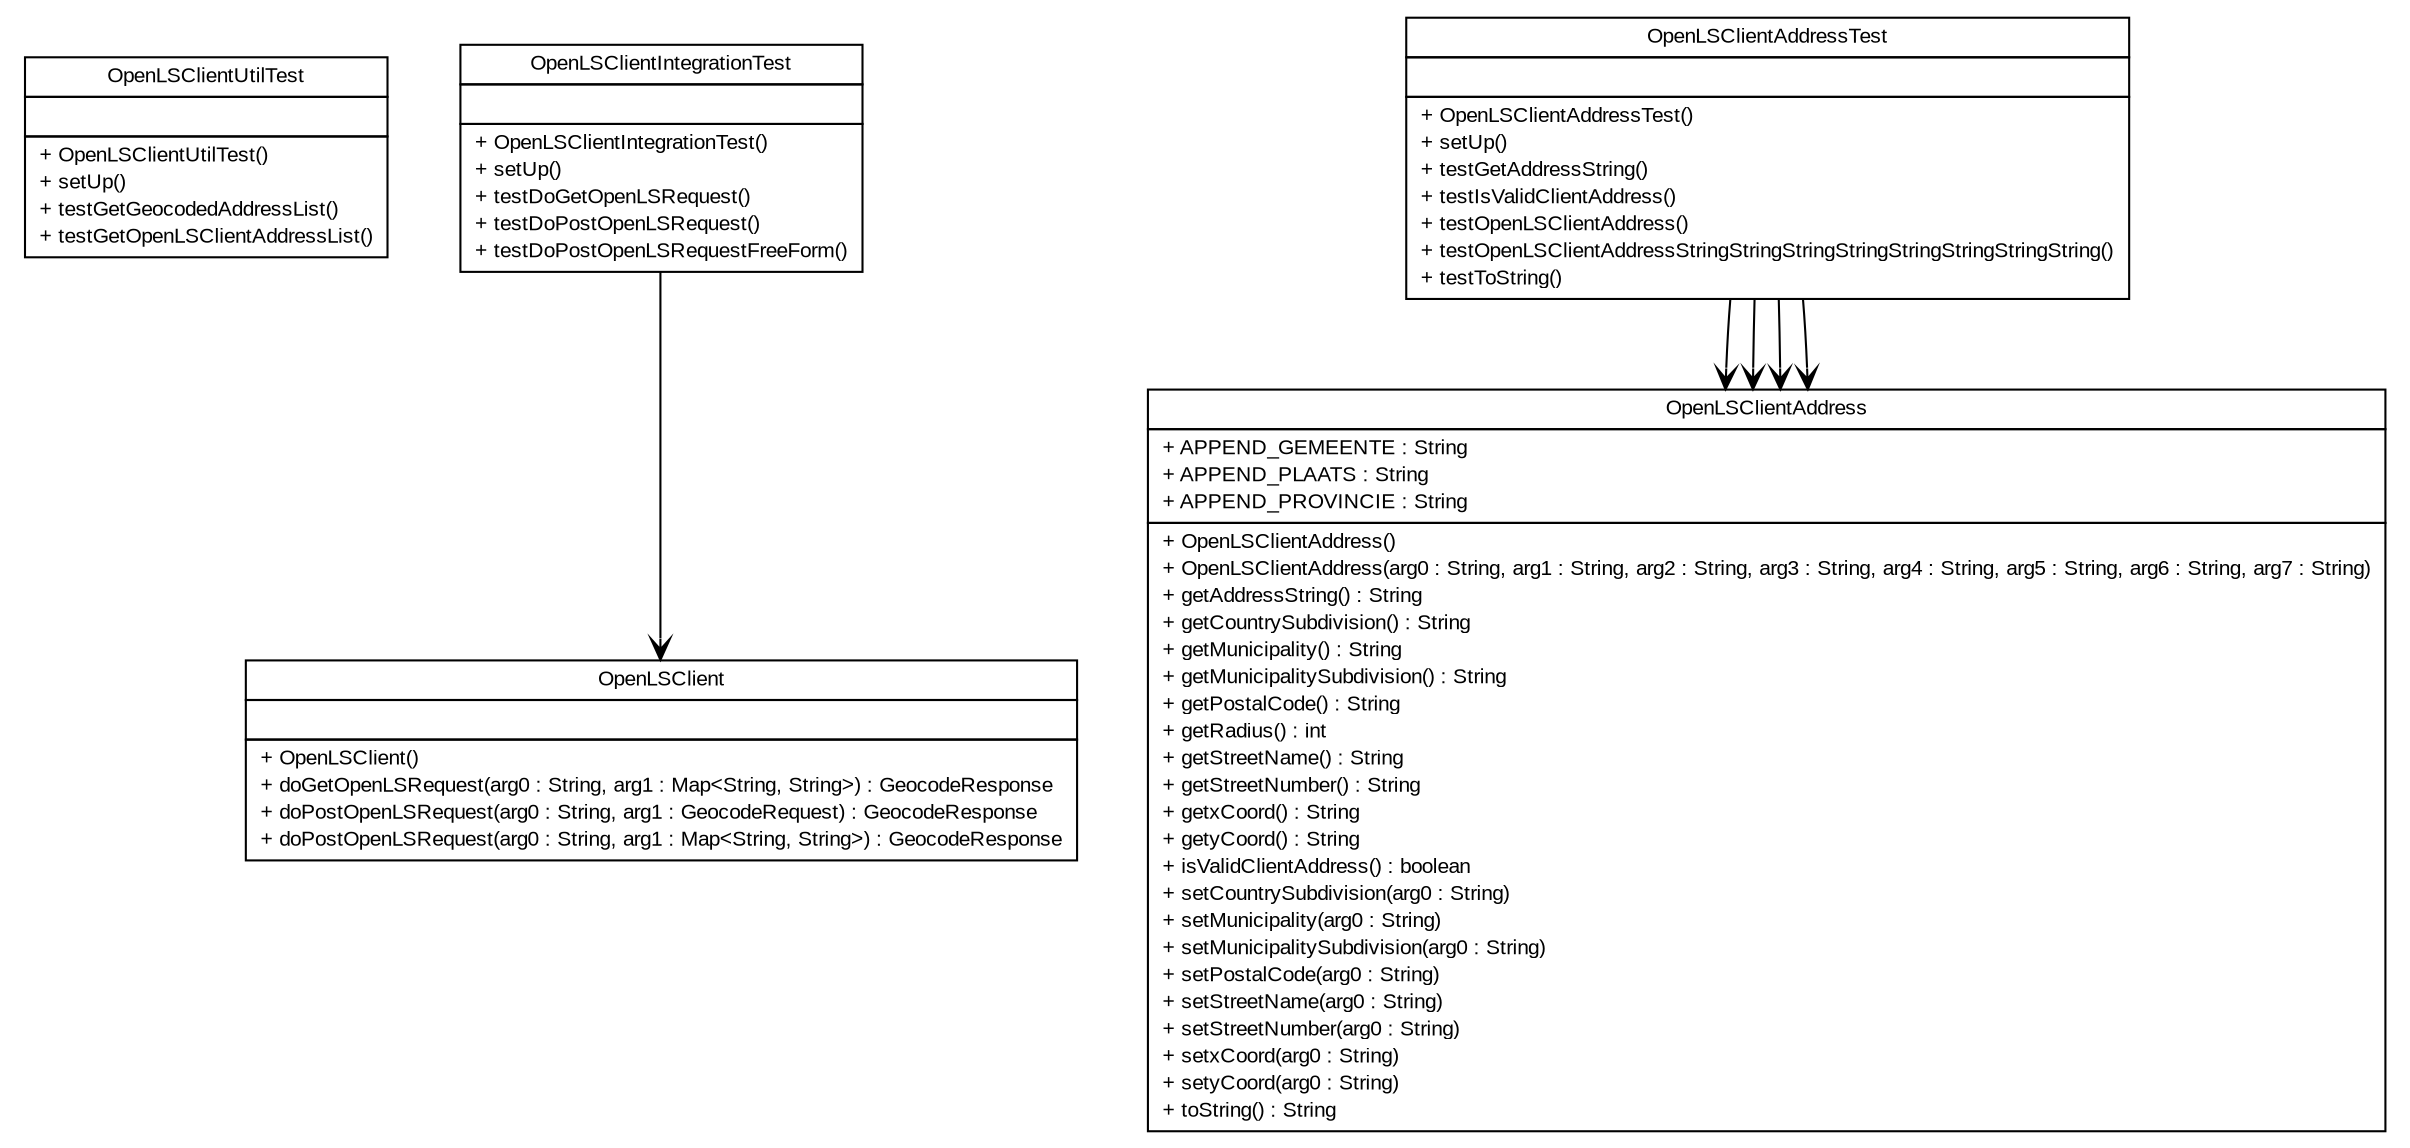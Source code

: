 #!/usr/local/bin/dot
#
# Class diagram 
# Generated by UMLGraph version R5_6 (http://www.umlgraph.org/)
#

digraph G {
	edge [fontname="arial",fontsize=10,labelfontname="arial",labelfontsize=10];
	node [fontname="arial",fontsize=10,shape=plaintext];
	nodesep=0.25;
	ranksep=0.5;
	// nl.mineleni.cbsviewer.servlet.gazetteer.lusclient.OpenLSClientUtilTest
	c23 [label=<<table title="nl.mineleni.cbsviewer.servlet.gazetteer.lusclient.OpenLSClientUtilTest" border="0" cellborder="1" cellspacing="0" cellpadding="2" port="p" href="./OpenLSClientUtilTest.html">
		<tr><td><table border="0" cellspacing="0" cellpadding="1">
<tr><td align="center" balign="center"> OpenLSClientUtilTest </td></tr>
		</table></td></tr>
		<tr><td><table border="0" cellspacing="0" cellpadding="1">
<tr><td align="left" balign="left">  </td></tr>
		</table></td></tr>
		<tr><td><table border="0" cellspacing="0" cellpadding="1">
<tr><td align="left" balign="left"> + OpenLSClientUtilTest() </td></tr>
<tr><td align="left" balign="left"> + setUp() </td></tr>
<tr><td align="left" balign="left"> + testGetGeocodedAddressList() </td></tr>
<tr><td align="left" balign="left"> + testGetOpenLSClientAddressList() </td></tr>
		</table></td></tr>
		</table>>, URL="./OpenLSClientUtilTest.html", fontname="arial", fontcolor="black", fontsize=10.0];
	// nl.mineleni.cbsviewer.servlet.gazetteer.lusclient.OpenLSClientIntegrationTest
	c24 [label=<<table title="nl.mineleni.cbsviewer.servlet.gazetteer.lusclient.OpenLSClientIntegrationTest" border="0" cellborder="1" cellspacing="0" cellpadding="2" port="p" href="./OpenLSClientIntegrationTest.html">
		<tr><td><table border="0" cellspacing="0" cellpadding="1">
<tr><td align="center" balign="center"> OpenLSClientIntegrationTest </td></tr>
		</table></td></tr>
		<tr><td><table border="0" cellspacing="0" cellpadding="1">
<tr><td align="left" balign="left">  </td></tr>
		</table></td></tr>
		<tr><td><table border="0" cellspacing="0" cellpadding="1">
<tr><td align="left" balign="left"> + OpenLSClientIntegrationTest() </td></tr>
<tr><td align="left" balign="left"> + setUp() </td></tr>
<tr><td align="left" balign="left"> + testDoGetOpenLSRequest() </td></tr>
<tr><td align="left" balign="left"> + testDoPostOpenLSRequest() </td></tr>
<tr><td align="left" balign="left"> + testDoPostOpenLSRequestFreeForm() </td></tr>
		</table></td></tr>
		</table>>, URL="./OpenLSClientIntegrationTest.html", fontname="arial", fontcolor="black", fontsize=10.0];
	// nl.mineleni.cbsviewer.servlet.gazetteer.lusclient.OpenLSClientAddressTest
	c25 [label=<<table title="nl.mineleni.cbsviewer.servlet.gazetteer.lusclient.OpenLSClientAddressTest" border="0" cellborder="1" cellspacing="0" cellpadding="2" port="p" href="./OpenLSClientAddressTest.html">
		<tr><td><table border="0" cellspacing="0" cellpadding="1">
<tr><td align="center" balign="center"> OpenLSClientAddressTest </td></tr>
		</table></td></tr>
		<tr><td><table border="0" cellspacing="0" cellpadding="1">
<tr><td align="left" balign="left">  </td></tr>
		</table></td></tr>
		<tr><td><table border="0" cellspacing="0" cellpadding="1">
<tr><td align="left" balign="left"> + OpenLSClientAddressTest() </td></tr>
<tr><td align="left" balign="left"> + setUp() </td></tr>
<tr><td align="left" balign="left"> + testGetAddressString() </td></tr>
<tr><td align="left" balign="left"> + testIsValidClientAddress() </td></tr>
<tr><td align="left" balign="left"> + testOpenLSClientAddress() </td></tr>
<tr><td align="left" balign="left"> + testOpenLSClientAddressStringStringStringStringStringStringStringString() </td></tr>
<tr><td align="left" balign="left"> + testToString() </td></tr>
		</table></td></tr>
		</table>>, URL="./OpenLSClientAddressTest.html", fontname="arial", fontcolor="black", fontsize=10.0];
	// nl.mineleni.cbsviewer.servlet.gazetteer.lusclient.OpenLSClientIntegrationTest NAVASSOC nl.mineleni.cbsviewer.servlet.gazetteer.lusclient.OpenLSClient
	c24:p -> c37:p [taillabel="", label="", headlabel="", fontname="arial", fontcolor="black", fontsize=10.0, color="black", arrowhead=open];
	// nl.mineleni.cbsviewer.servlet.gazetteer.lusclient.OpenLSClientAddressTest NAVASSOC nl.mineleni.cbsviewer.servlet.gazetteer.lusclient.OpenLSClientAddress
	c25:p -> c38:p [taillabel="", label="", headlabel="", fontname="arial", fontcolor="black", fontsize=10.0, color="black", arrowhead=open];
	// nl.mineleni.cbsviewer.servlet.gazetteer.lusclient.OpenLSClientAddressTest NAVASSOC nl.mineleni.cbsviewer.servlet.gazetteer.lusclient.OpenLSClientAddress
	c25:p -> c38:p [taillabel="", label="", headlabel="", fontname="arial", fontcolor="black", fontsize=10.0, color="black", arrowhead=open];
	// nl.mineleni.cbsviewer.servlet.gazetteer.lusclient.OpenLSClientAddressTest NAVASSOC nl.mineleni.cbsviewer.servlet.gazetteer.lusclient.OpenLSClientAddress
	c25:p -> c38:p [taillabel="", label="", headlabel="", fontname="arial", fontcolor="black", fontsize=10.0, color="black", arrowhead=open];
	// nl.mineleni.cbsviewer.servlet.gazetteer.lusclient.OpenLSClientAddressTest NAVASSOC nl.mineleni.cbsviewer.servlet.gazetteer.lusclient.OpenLSClientAddress
	c25:p -> c38:p [taillabel="", label="", headlabel="", fontname="arial", fontcolor="black", fontsize=10.0, color="black", arrowhead=open];
	// nl.mineleni.cbsviewer.servlet.gazetteer.lusclient.OpenLSClientAddress
	c38 [label=<<table title="nl.mineleni.cbsviewer.servlet.gazetteer.lusclient.OpenLSClientAddress" border="0" cellborder="1" cellspacing="0" cellpadding="2" port="p">
		<tr><td><table border="0" cellspacing="0" cellpadding="1">
<tr><td align="center" balign="center"> OpenLSClientAddress </td></tr>
		</table></td></tr>
		<tr><td><table border="0" cellspacing="0" cellpadding="1">
<tr><td align="left" balign="left"> + APPEND_GEMEENTE : String </td></tr>
<tr><td align="left" balign="left"> + APPEND_PLAATS : String </td></tr>
<tr><td align="left" balign="left"> + APPEND_PROVINCIE : String </td></tr>
		</table></td></tr>
		<tr><td><table border="0" cellspacing="0" cellpadding="1">
<tr><td align="left" balign="left"> + OpenLSClientAddress() </td></tr>
<tr><td align="left" balign="left"> + OpenLSClientAddress(arg0 : String, arg1 : String, arg2 : String, arg3 : String, arg4 : String, arg5 : String, arg6 : String, arg7 : String) </td></tr>
<tr><td align="left" balign="left"> + getAddressString() : String </td></tr>
<tr><td align="left" balign="left"> + getCountrySubdivision() : String </td></tr>
<tr><td align="left" balign="left"> + getMunicipality() : String </td></tr>
<tr><td align="left" balign="left"> + getMunicipalitySubdivision() : String </td></tr>
<tr><td align="left" balign="left"> + getPostalCode() : String </td></tr>
<tr><td align="left" balign="left"> + getRadius() : int </td></tr>
<tr><td align="left" balign="left"> + getStreetName() : String </td></tr>
<tr><td align="left" balign="left"> + getStreetNumber() : String </td></tr>
<tr><td align="left" balign="left"> + getxCoord() : String </td></tr>
<tr><td align="left" balign="left"> + getyCoord() : String </td></tr>
<tr><td align="left" balign="left"> + isValidClientAddress() : boolean </td></tr>
<tr><td align="left" balign="left"> + setCountrySubdivision(arg0 : String) </td></tr>
<tr><td align="left" balign="left"> + setMunicipality(arg0 : String) </td></tr>
<tr><td align="left" balign="left"> + setMunicipalitySubdivision(arg0 : String) </td></tr>
<tr><td align="left" balign="left"> + setPostalCode(arg0 : String) </td></tr>
<tr><td align="left" balign="left"> + setStreetName(arg0 : String) </td></tr>
<tr><td align="left" balign="left"> + setStreetNumber(arg0 : String) </td></tr>
<tr><td align="left" balign="left"> + setxCoord(arg0 : String) </td></tr>
<tr><td align="left" balign="left"> + setyCoord(arg0 : String) </td></tr>
<tr><td align="left" balign="left"> + toString() : String </td></tr>
		</table></td></tr>
		</table>>, URL="null", fontname="arial", fontcolor="black", fontsize=10.0];
	// nl.mineleni.cbsviewer.servlet.gazetteer.lusclient.OpenLSClient
	c37 [label=<<table title="nl.mineleni.cbsviewer.servlet.gazetteer.lusclient.OpenLSClient" border="0" cellborder="1" cellspacing="0" cellpadding="2" port="p">
		<tr><td><table border="0" cellspacing="0" cellpadding="1">
<tr><td align="center" balign="center"> OpenLSClient </td></tr>
		</table></td></tr>
		<tr><td><table border="0" cellspacing="0" cellpadding="1">
<tr><td align="left" balign="left">  </td></tr>
		</table></td></tr>
		<tr><td><table border="0" cellspacing="0" cellpadding="1">
<tr><td align="left" balign="left"> + OpenLSClient() </td></tr>
<tr><td align="left" balign="left"> + doGetOpenLSRequest(arg0 : String, arg1 : Map&lt;String, String&gt;) : GeocodeResponse </td></tr>
<tr><td align="left" balign="left"> + doPostOpenLSRequest(arg0 : String, arg1 : GeocodeRequest) : GeocodeResponse </td></tr>
<tr><td align="left" balign="left"> + doPostOpenLSRequest(arg0 : String, arg1 : Map&lt;String, String&gt;) : GeocodeResponse </td></tr>
		</table></td></tr>
		</table>>, URL="null", fontname="arial", fontcolor="black", fontsize=10.0];
}

